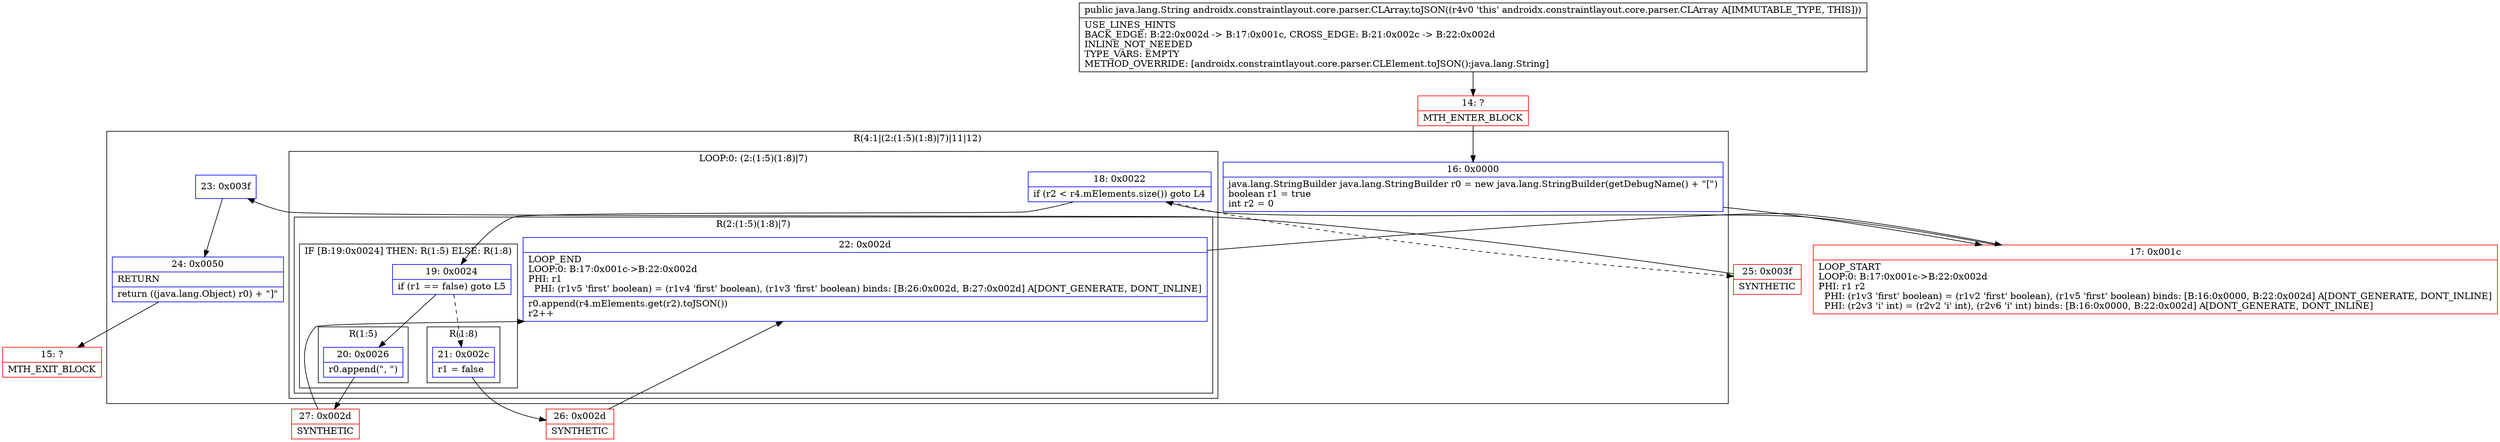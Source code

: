 digraph "CFG forandroidx.constraintlayout.core.parser.CLArray.toJSON()Ljava\/lang\/String;" {
subgraph cluster_Region_1417372613 {
label = "R(4:1|(2:(1:5)(1:8)|7)|11|12)";
node [shape=record,color=blue];
Node_16 [shape=record,label="{16\:\ 0x0000|java.lang.StringBuilder java.lang.StringBuilder r0 = new java.lang.StringBuilder(getDebugName() + \"[\")\lboolean r1 = true\lint r2 = 0\l}"];
subgraph cluster_LoopRegion_19815844 {
label = "LOOP:0: (2:(1:5)(1:8)|7)";
node [shape=record,color=blue];
Node_18 [shape=record,label="{18\:\ 0x0022|if (r2 \< r4.mElements.size()) goto L4\l}"];
subgraph cluster_Region_815856824 {
label = "R(2:(1:5)(1:8)|7)";
node [shape=record,color=blue];
subgraph cluster_IfRegion_1027690212 {
label = "IF [B:19:0x0024] THEN: R(1:5) ELSE: R(1:8)";
node [shape=record,color=blue];
Node_19 [shape=record,label="{19\:\ 0x0024|if (r1 == false) goto L5\l}"];
subgraph cluster_Region_1764409135 {
label = "R(1:5)";
node [shape=record,color=blue];
Node_20 [shape=record,label="{20\:\ 0x0026|r0.append(\", \")\l}"];
}
subgraph cluster_Region_841705007 {
label = "R(1:8)";
node [shape=record,color=blue];
Node_21 [shape=record,label="{21\:\ 0x002c|r1 = false\l}"];
}
}
Node_22 [shape=record,label="{22\:\ 0x002d|LOOP_END\lLOOP:0: B:17:0x001c\-\>B:22:0x002d\lPHI: r1 \l  PHI: (r1v5 'first' boolean) = (r1v4 'first' boolean), (r1v3 'first' boolean) binds: [B:26:0x002d, B:27:0x002d] A[DONT_GENERATE, DONT_INLINE]\l|r0.append(r4.mElements.get(r2).toJSON())\lr2++\l}"];
}
}
Node_23 [shape=record,label="{23\:\ 0x003f}"];
Node_24 [shape=record,label="{24\:\ 0x0050|RETURN\l|return ((java.lang.Object) r0) + \"]\"\l}"];
}
Node_14 [shape=record,color=red,label="{14\:\ ?|MTH_ENTER_BLOCK\l}"];
Node_17 [shape=record,color=red,label="{17\:\ 0x001c|LOOP_START\lLOOP:0: B:17:0x001c\-\>B:22:0x002d\lPHI: r1 r2 \l  PHI: (r1v3 'first' boolean) = (r1v2 'first' boolean), (r1v5 'first' boolean) binds: [B:16:0x0000, B:22:0x002d] A[DONT_GENERATE, DONT_INLINE]\l  PHI: (r2v3 'i' int) = (r2v2 'i' int), (r2v6 'i' int) binds: [B:16:0x0000, B:22:0x002d] A[DONT_GENERATE, DONT_INLINE]\l}"];
Node_27 [shape=record,color=red,label="{27\:\ 0x002d|SYNTHETIC\l}"];
Node_26 [shape=record,color=red,label="{26\:\ 0x002d|SYNTHETIC\l}"];
Node_25 [shape=record,color=red,label="{25\:\ 0x003f|SYNTHETIC\l}"];
Node_15 [shape=record,color=red,label="{15\:\ ?|MTH_EXIT_BLOCK\l}"];
MethodNode[shape=record,label="{public java.lang.String androidx.constraintlayout.core.parser.CLArray.toJSON((r4v0 'this' androidx.constraintlayout.core.parser.CLArray A[IMMUTABLE_TYPE, THIS]))  | USE_LINES_HINTS\lBACK_EDGE: B:22:0x002d \-\> B:17:0x001c, CROSS_EDGE: B:21:0x002c \-\> B:22:0x002d\lINLINE_NOT_NEEDED\lTYPE_VARS: EMPTY\lMETHOD_OVERRIDE: [androidx.constraintlayout.core.parser.CLElement.toJSON():java.lang.String]\l}"];
MethodNode -> Node_14;Node_16 -> Node_17;
Node_18 -> Node_19;
Node_18 -> Node_25[style=dashed];
Node_19 -> Node_20;
Node_19 -> Node_21[style=dashed];
Node_20 -> Node_27;
Node_21 -> Node_26;
Node_22 -> Node_17;
Node_23 -> Node_24;
Node_24 -> Node_15;
Node_14 -> Node_16;
Node_17 -> Node_18;
Node_27 -> Node_22;
Node_26 -> Node_22;
Node_25 -> Node_23;
}

